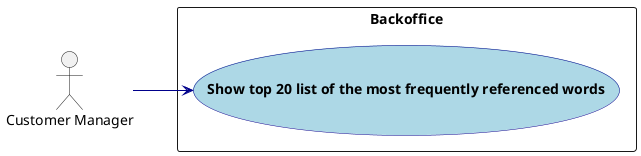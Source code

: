 @startuml US4000_UCD
'https://plantuml.com/use-case-diagram

skinparam usecase {
    BackgroundColor LightBlue
    BorderColor DarkBlue
    ArrowColor DarkBlue
    FontStyle Bold
}

:Customer Manager: as CustomerManager


left to right direction

rectangle "Backoffice" as backoffice {
  usecase "Show top 20 list of the most frequently referenced words" as showTop20List
}

CustomerManager --> (showTop20List)

@enduml
